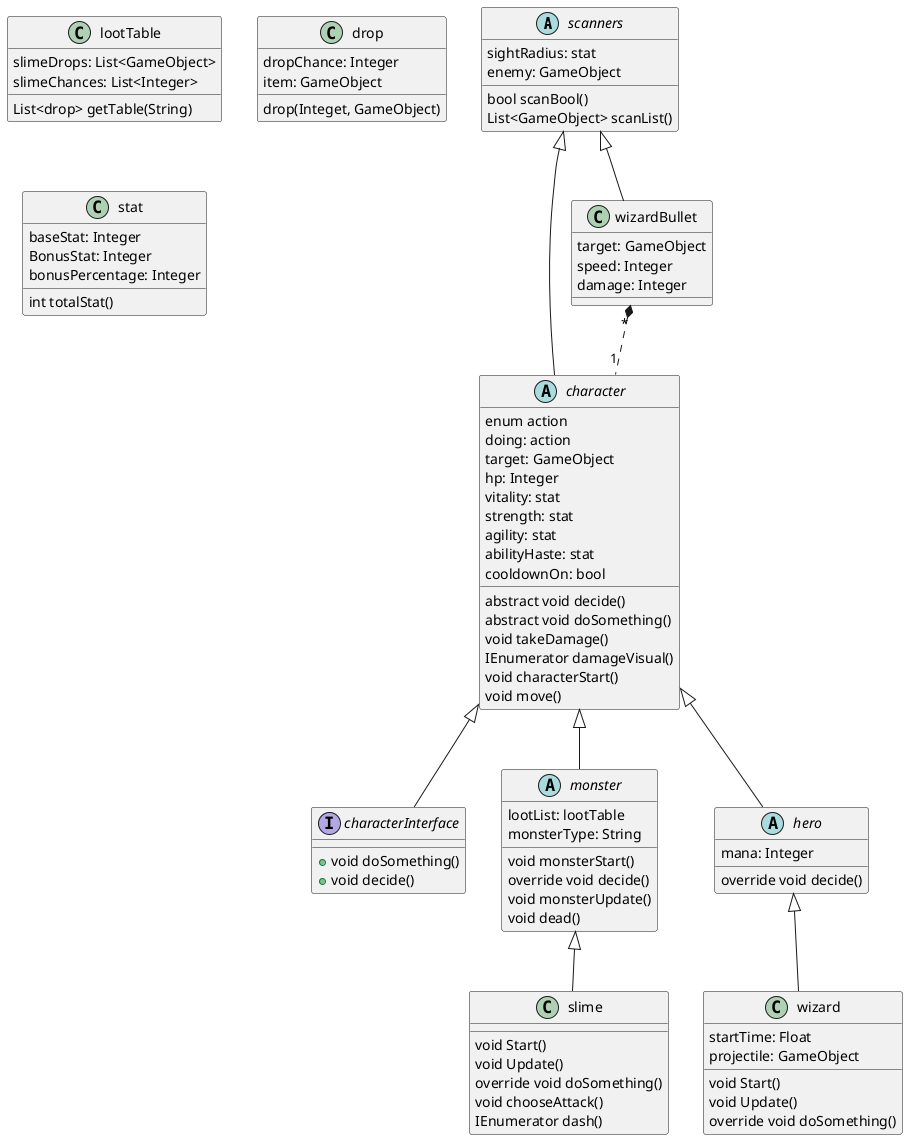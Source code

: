 @startuml

abstract class scanners{
	sightRadius: stat
	enemy: GameObject
	bool scanBool()
	List<GameObject> scanList()

}

interface characterInterface{
	+void doSomething()
	+void decide()
}

abstract class character {
	enum action
	doing: action
	target: GameObject
	hp: Integer
	vitality: stat
	strength: stat
	agility: stat
	abilityHaste: stat
	cooldownOn: bool
	abstract void decide()
	abstract void doSomething()
	void takeDamage()
	IEnumerator damageVisual()
	void characterStart()
	void move()
}

class lootTable {
	slimeDrops: List<GameObject>
	slimeChances: List<Integer>
	List<drop> getTable(String)
}
class drop {
	dropChance: Integer
	item: GameObject
	drop(Integet, GameObject)
}

abstract class monster{
	lootList: lootTable
	monsterType: String
	void monsterStart()
	override void decide()
	void monsterUpdate()
	void dead()
}

class slime{
	void Start()
	void Update()
	override void doSomething()
	void chooseAttack()
	IEnumerator dash()

}

abstract class hero{
	mana: Integer
	override void decide()
}


class wizard{
	startTime: Float
	projectile: GameObject
	void Start()
	void Update()
	override void doSomething()
}

class wizardBullet{
	target: GameObject
	speed: Integer
	damage: Integer
}

class stat{
	baseStat: Integer
	BonusStat: Integer
	bonusPercentage: Integer
	int totalStat()
}

character <|-- characterInterface
character <|-- monster
character <|-- hero
hero <|-- wizard
monster <|-- slime
wizardBullet "*"*.."1" character
scanners <|-- character
scanners <|-- wizardBullet


@enduml